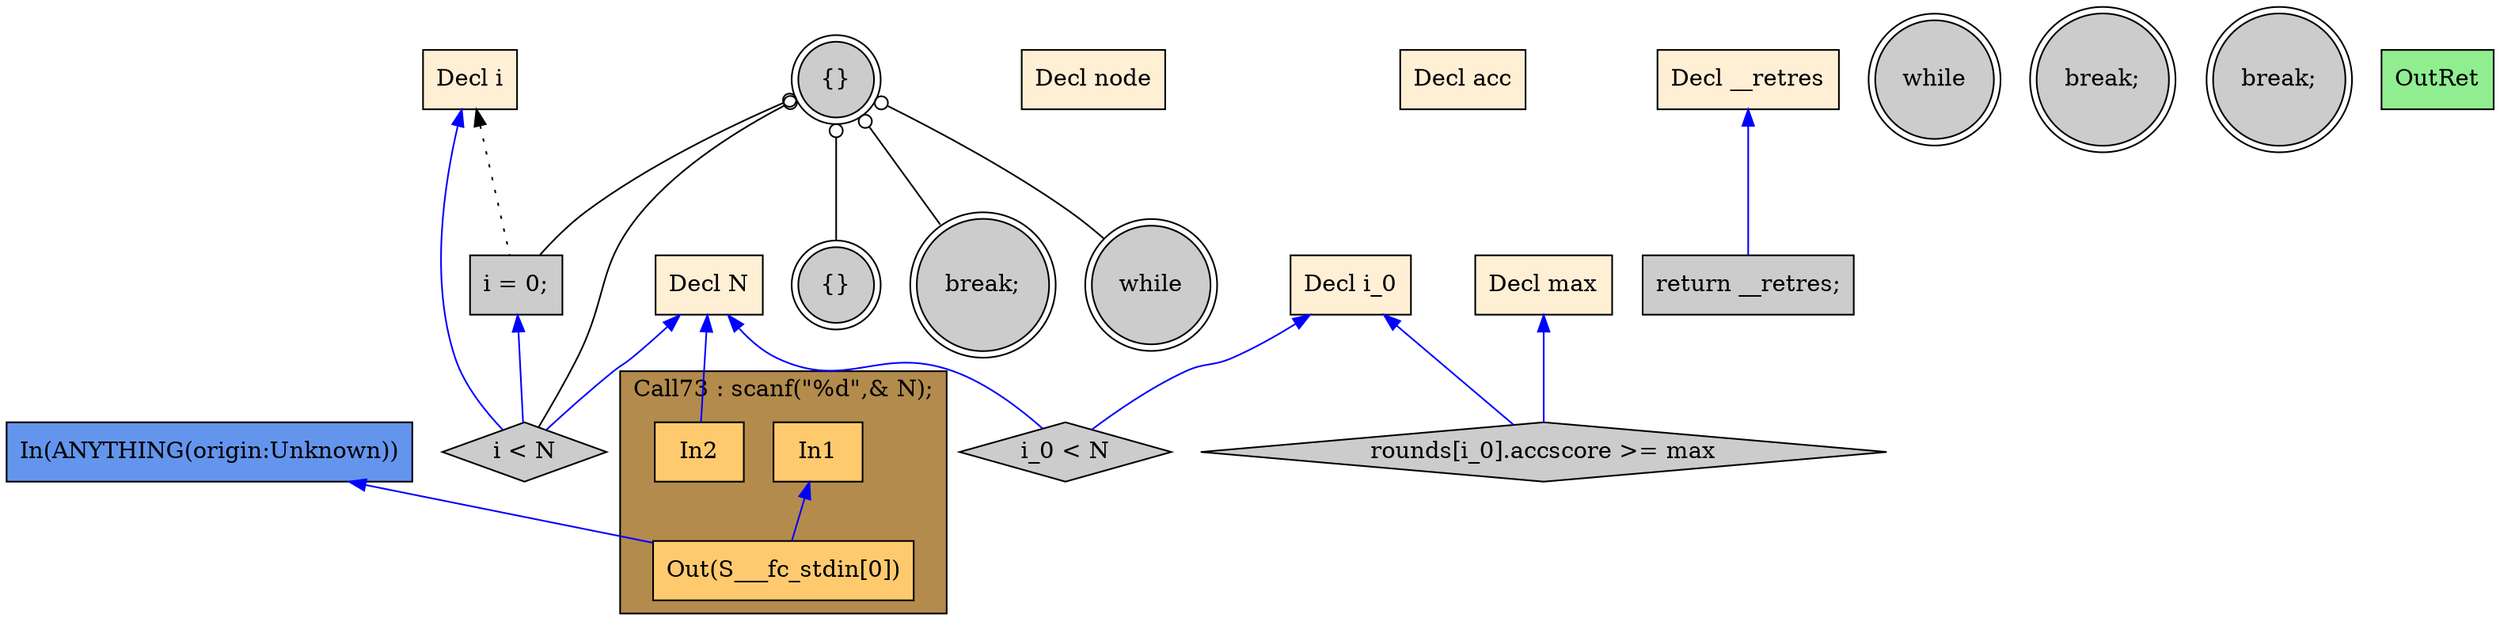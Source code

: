 digraph G {
  rankdir=TB;
  node [style="filled", ];
  2 [label="Decl N", fillcolor="#FFEFD5", shape=box, ];
  3 [label="Decl i", fillcolor="#FFEFD5", shape=box, ];
  4 [label="Decl node", fillcolor="#FFEFD5", shape=box, ];
  5 [label="Decl acc", fillcolor="#FFEFD5", shape=box, ];
  6 [label="Decl max", fillcolor="#FFEFD5", shape=box, ];
  7 [label="Decl i_0", fillcolor="#FFEFD5", shape=box, ];
  8 [label="Decl __retres", fillcolor="#FFEFD5", shape=box, ];
  10 [label="In1", fillcolor="#FFCA6E", shape=box, ];
  11 [label="In2", fillcolor="#FFCA6E", shape=box, ];
  12 [label="Out(S___fc_stdin[0])", fillcolor="#FFCA6E", shape=box, ];
  13 [label="{}", fillcolor="#CCCCCC", shape=doublecircle, ];
  14 [label="i = 0;", fillcolor="#CCCCCC", shape=box, ];
  15 [label="while", fillcolor="#CCCCCC", shape=doublecircle, ];
  16 [label="i < N", fillcolor="#CCCCCC", shape=diamond, ];
  17 [label="{}", fillcolor="#CCCCCC", shape=doublecircle, ];
  18 [label="break;", fillcolor="#CCCCCC", shape=doublecircle, ];
  19 [label="while", fillcolor="#CCCCCC", shape=doublecircle, ];
  20 [label="i_0 < N", fillcolor="#CCCCCC", shape=diamond, ];
  21 [label="rounds[i_0].accscore >= max", fillcolor="#CCCCCC",
      shape=diamond, ];
  22 [label="break;", fillcolor="#CCCCCC", shape=doublecircle, ];
  23 [label="break;", fillcolor="#CCCCCC", shape=doublecircle, ];
  24 [label="return __retres;", fillcolor="#CCCCCC", shape=box, ];
  25 [label="OutRet", fillcolor="#90EE90", shape=box, ];
  26 [label="In(ANYTHING(origin:Unknown))", fillcolor="#6495ED", shape=box, ];
  
  subgraph cluster_Call73 { label="Call73 : scanf(\"%d\",& N);";
                            fillcolor="#B38B4D"; style="filled"; 12;11;10;
     };
  
  edge [dir=back, ];
  2 -> 11 [color="#0000FF", ];
  10 -> 12 [color="#0000FF", ];
  26 -> 12 [color="#0000FF", ];
  3 -> 14 [color="#000000", style="dotted", ];
  13 -> 14 [color="#000000", arrowtail=odot, ];
  13 -> 15 [color="#000000", arrowtail=odot, ];
  2 -> 16 [color="#0000FF", ];
  3 -> 16 [color="#0000FF", ];
  13 -> 16 [color="#000000", arrowtail=odot, ];
  14 -> 16 [color="#0000FF", ];
  13 -> 17 [color="#000000", arrowtail=odot, ];
  13 -> 18 [color="#000000", arrowtail=odot, ];
  2 -> 20 [color="#0000FF", ];
  7 -> 20 [color="#0000FF", ];
  6 -> 21 [color="#0000FF", ];
  7 -> 21 [color="#0000FF", ];
  8 -> 24 [color="#0000FF", ];
  
  }